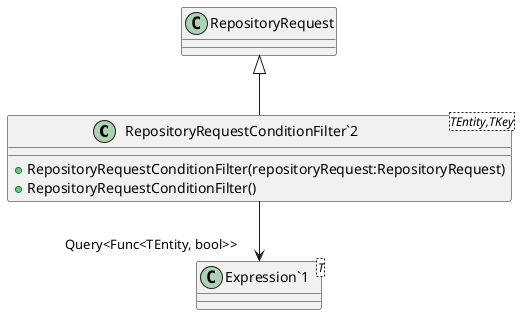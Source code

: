 @startuml
class "RepositoryRequestConditionFilter`2"<TEntity,TKey> {
    + RepositoryRequestConditionFilter(repositoryRequest:RepositoryRequest)
    + RepositoryRequestConditionFilter()
}
class "Expression`1"<T> {
}
RepositoryRequest <|-- "RepositoryRequestConditionFilter`2"
"RepositoryRequestConditionFilter`2" --> "Query<Func<TEntity, bool>>" "Expression`1"
@enduml
